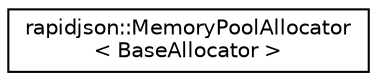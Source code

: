 digraph "Graphical Class Hierarchy"
{
 // INTERACTIVE_SVG=YES
 // LATEX_PDF_SIZE
  edge [fontname="Helvetica",fontsize="10",labelfontname="Helvetica",labelfontsize="10"];
  node [fontname="Helvetica",fontsize="10",shape=record];
  rankdir="LR";
  Node0 [label="rapidjson::MemoryPoolAllocator\l\< BaseAllocator \>",height=0.2,width=0.4,color="black", fillcolor="white", style="filled",URL="$classrapidjson_1_1_memory_pool_allocator.html",tooltip="Default memory allocator used by the parser and DOM."];
}
